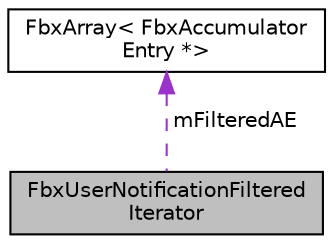 digraph "FbxUserNotificationFilteredIterator"
{
  edge [fontname="Helvetica",fontsize="10",labelfontname="Helvetica",labelfontsize="10"];
  node [fontname="Helvetica",fontsize="10",shape=record];
  Node1 [label="FbxUserNotificationFiltered\lIterator",height=0.2,width=0.4,color="black", fillcolor="grey75", style="filled", fontcolor="black"];
  Node2 -> Node1 [dir="back",color="darkorchid3",fontsize="10",style="dashed",label=" mFilteredAE" ,fontname="Helvetica"];
  Node2 [label="FbxArray\< FbxAccumulator\lEntry *\>",height=0.2,width=0.4,color="black", fillcolor="white", style="filled",URL="$class_fbx_array.html"];
}

